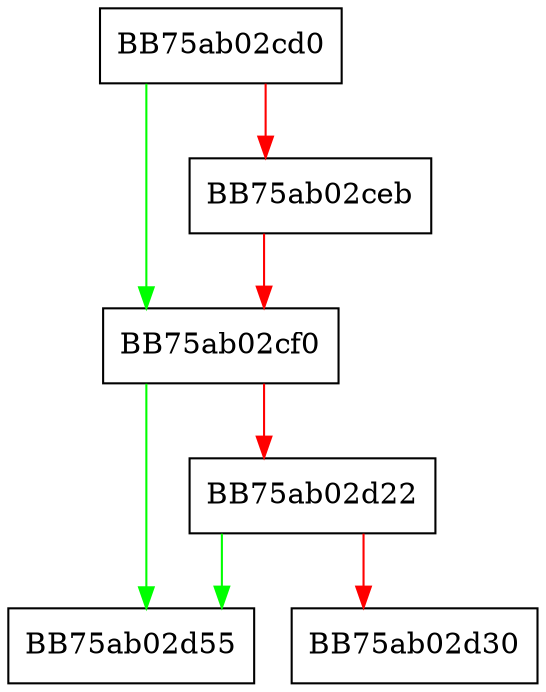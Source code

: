 digraph luaB_cocreate {
  node [shape="box"];
  graph [splines=ortho];
  BB75ab02cd0 -> BB75ab02cf0 [color="green"];
  BB75ab02cd0 -> BB75ab02ceb [color="red"];
  BB75ab02ceb -> BB75ab02cf0 [color="red"];
  BB75ab02cf0 -> BB75ab02d55 [color="green"];
  BB75ab02cf0 -> BB75ab02d22 [color="red"];
  BB75ab02d22 -> BB75ab02d55 [color="green"];
  BB75ab02d22 -> BB75ab02d30 [color="red"];
}